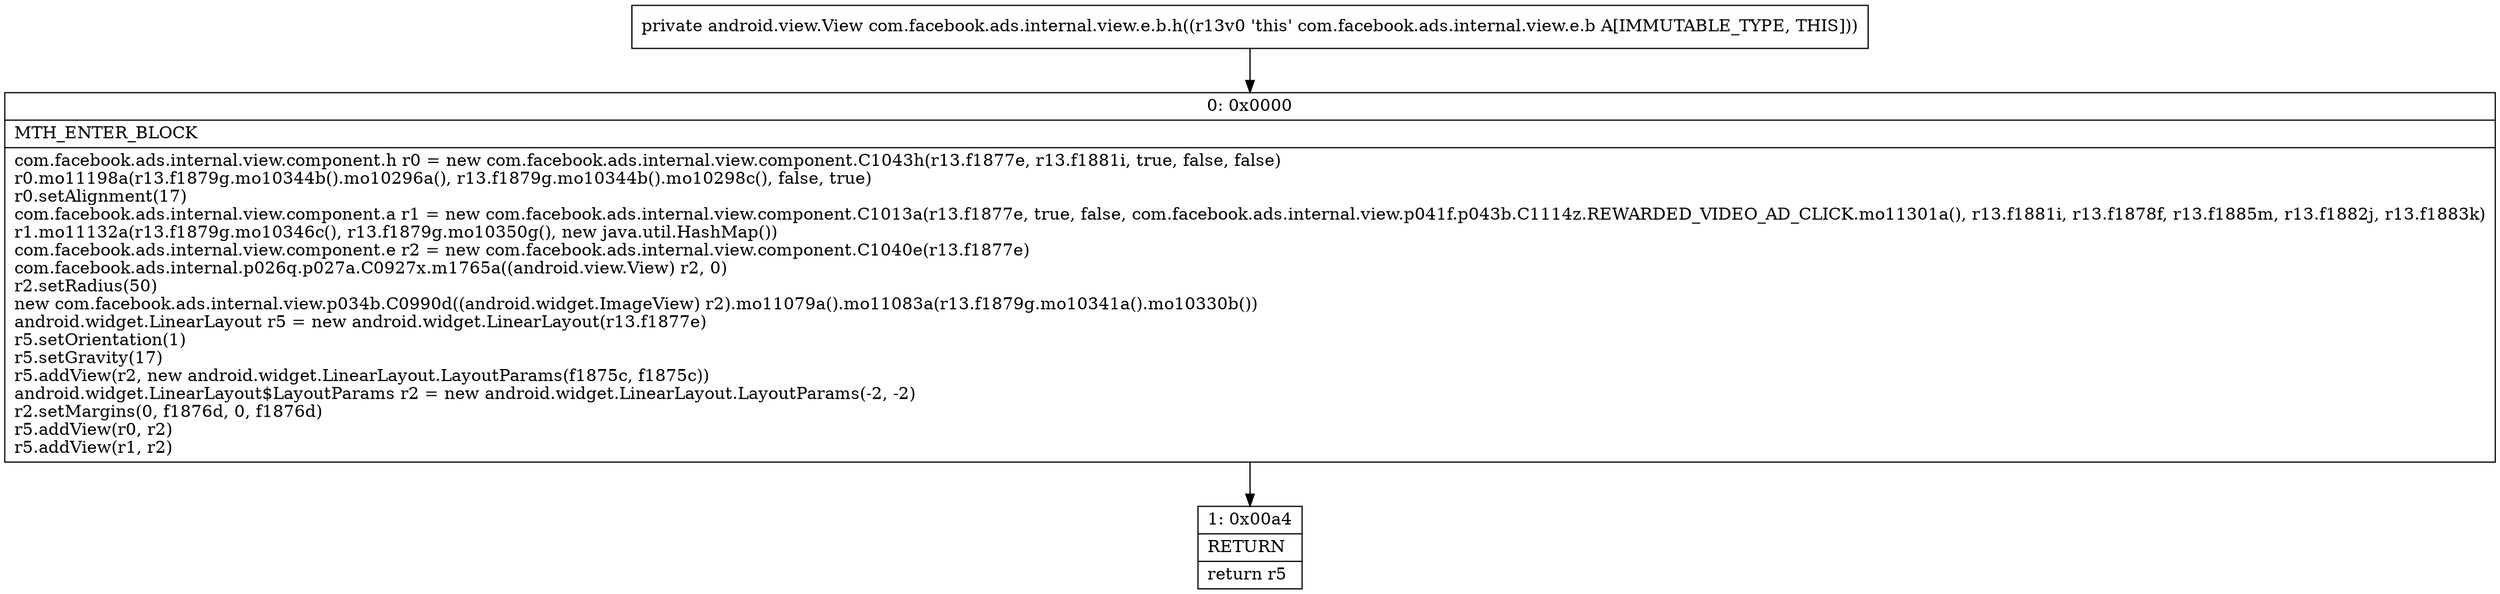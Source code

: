 digraph "CFG forcom.facebook.ads.internal.view.e.b.h()Landroid\/view\/View;" {
Node_0 [shape=record,label="{0\:\ 0x0000|MTH_ENTER_BLOCK\l|com.facebook.ads.internal.view.component.h r0 = new com.facebook.ads.internal.view.component.C1043h(r13.f1877e, r13.f1881i, true, false, false)\lr0.mo11198a(r13.f1879g.mo10344b().mo10296a(), r13.f1879g.mo10344b().mo10298c(), false, true)\lr0.setAlignment(17)\lcom.facebook.ads.internal.view.component.a r1 = new com.facebook.ads.internal.view.component.C1013a(r13.f1877e, true, false, com.facebook.ads.internal.view.p041f.p043b.C1114z.REWARDED_VIDEO_AD_CLICK.mo11301a(), r13.f1881i, r13.f1878f, r13.f1885m, r13.f1882j, r13.f1883k)\lr1.mo11132a(r13.f1879g.mo10346c(), r13.f1879g.mo10350g(), new java.util.HashMap())\lcom.facebook.ads.internal.view.component.e r2 = new com.facebook.ads.internal.view.component.C1040e(r13.f1877e)\lcom.facebook.ads.internal.p026q.p027a.C0927x.m1765a((android.view.View) r2, 0)\lr2.setRadius(50)\lnew com.facebook.ads.internal.view.p034b.C0990d((android.widget.ImageView) r2).mo11079a().mo11083a(r13.f1879g.mo10341a().mo10330b())\landroid.widget.LinearLayout r5 = new android.widget.LinearLayout(r13.f1877e)\lr5.setOrientation(1)\lr5.setGravity(17)\lr5.addView(r2, new android.widget.LinearLayout.LayoutParams(f1875c, f1875c))\landroid.widget.LinearLayout$LayoutParams r2 = new android.widget.LinearLayout.LayoutParams(\-2, \-2)\lr2.setMargins(0, f1876d, 0, f1876d)\lr5.addView(r0, r2)\lr5.addView(r1, r2)\l}"];
Node_1 [shape=record,label="{1\:\ 0x00a4|RETURN\l|return r5\l}"];
MethodNode[shape=record,label="{private android.view.View com.facebook.ads.internal.view.e.b.h((r13v0 'this' com.facebook.ads.internal.view.e.b A[IMMUTABLE_TYPE, THIS])) }"];
MethodNode -> Node_0;
Node_0 -> Node_1;
}

